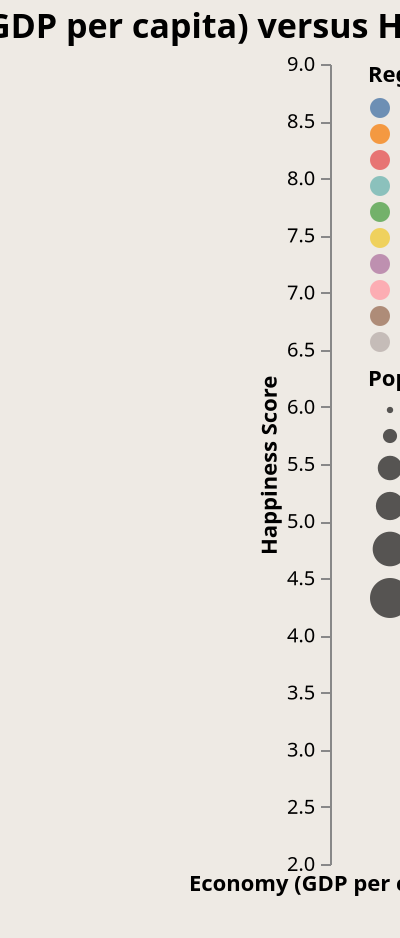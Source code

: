 {
  "$schema": "https://vega.github.io/schema/vega-lite/v4.json",
  "title": {"text": "Economy (GDP per capita) versus Happiness Score by Country", 
  "fontSize": 17, "fontWeight": 600},
  "description": "A scatterplot showing the correlation between Economy (GDP per capita) and Happiness Score of every country having a third dimension using region as different colours to represent each different regions.",
  "width": "container",
  "height": 400,
  "data": {
    "values":[
 {
   "Country": "Afghanistan",
   "Population": 38041754,
   "Region": "Southern Asia",
   "Happiness Score": 3.203,
   "Economy (GDP per capita)": 0.35,
   "Social support": 0.517,
   "Health (life expectancy)": 0.361,
   "Freedom to make life choices": 0,
   "Generosity": 0.158,
   "Perceptions of corruption": 0.025,
   "Life expectancy": 64.833,
   "Suicide rate (100,000)": 1747
 },
 {
   "Country": "Albania",
   "Population": 2854191,
   "Region": "Central and Eastern Europe",
   "Happiness Score": 4.719,
   "Economy (GDP per capita)": 0.947,
   "Social support": 0.848,
   "Health (life expectancy)": 0.874,
   "Freedom to make life choices": 0.383,
   "Generosity": 0.178,
   "Perceptions of corruption": 0.027,
   "Life expectancy": 78.573,
   "Suicide rate (100,000)": 182
 },
 {
   "Country": "Algeria",
   "Population": 43053054,
   "Region": "Middle East and Northern Africa",
   "Happiness Score": 5.211,
   "Economy (GDP per capita)": 1.002,
   "Social support": 1.16,
   "Health (life expectancy)": 0.785,
   "Freedom to make life choices": 0.086,
   "Generosity": 0.073,
   "Perceptions of corruption": 0.114,
   "Life expectancy": 76.88,
   "Suicide rate (100,000)": 1351
 },
 {
   "Country": "Angola",
   "Population": 31825295,
   "Region": "Sub-Saharan Africa",
   "Happiness Score": 3.795,
   "Economy (GDP per capita)": 0.73,
   "Social support": 1.125,
   "Health (life expectancy)": 0.269,
   "Freedom to make life choices": 0,
   "Generosity": 0.079,
   "Perceptions of corruption": 0.061,
   "Life expectancy": 61.147,
   "Suicide rate (100,000)": 1448
 },
 {
   "Country": "Argentina",
   "Population": 44938712,
   "Region": "Latin America and Caribbean",
   "Happiness Score": 6.086,
   "Economy (GDP per capita)": 1.092,
   "Social support": 1.432,
   "Health (life expectancy)": 0.881,
   "Freedom to make life choices": 0.471,
   "Generosity": 0.066,
   "Perceptions of corruption": 0.05,
   "Life expectancy": 76.667,
   "Suicide rate (100,000)": 4081
 },
 {
   "Country": "Armenia",
   "Population": 2957731,
   "Region": "Central and Eastern Europe",
   "Happiness Score": 4.559,
   "Economy (GDP per capita)": 0.85,
   "Social support": 1.055,
   "Health (life expectancy)": 0.815,
   "Freedom to make life choices": 0.283,
   "Generosity": 0.095,
   "Perceptions of corruption": 0.064,
   "Life expectancy": 75.087,
   "Suicide rate (100,000)": 195
 },
 {
   "Country": "Australia",
   "Population": 25364307,
   "Region": "Australia and New Zealand",
   "Happiness Score": 7.228,
   "Economy (GDP per capita)": 1.372,
   "Social support": 1.548,
   "Health (life expectancy)": 1.036,
   "Freedom to make life choices": 0.557,
   "Generosity": 0.332,
   "Perceptions of corruption": 0.29,
   "Life expectancy": 83.436,
   "Suicide rate (100,000)": 3287
 },
 {
   "Country": "Austria",
   "Population": 8877067,
   "Region": "Western Europe",
   "Happiness Score": 7.246,
   "Economy (GDP per capita)": 1.376,
   "Social support": 1.475,
   "Health (life expectancy)": 1.016,
   "Freedom to make life choices": 0.532,
   "Generosity": 0.244,
   "Perceptions of corruption": 0.226,
   "Life expectancy": 81.544,
   "Suicide rate (100,000)": 1387
 },
 {
   "Country": "Azerbaijan",
   "Population": 10023318,
   "Region": "Central and Eastern Europe",
   "Happiness Score": 5.208,
   "Economy (GDP per capita)": 1.043,
   "Social support": 1.147,
   "Health (life expectancy)": 0.769,
   "Freedom to make life choices": 0.351,
   "Generosity": 0.035,
   "Perceptions of corruption": 0.182,
   "Life expectancy": 73.005,
   "Suicide rate (100,000)": 259
 },
 {
   "Country": "Bahrain",
   "Population": 1641172,
   "Region": "Middle East and Northern Africa",
   "Happiness Score": 6.199,
   "Economy (GDP per capita)": 1.362,
   "Social support": 1.368,
   "Health (life expectancy)": 0.871,
   "Freedom to make life choices": 0.536,
   "Generosity": 0.255,
   "Perceptions of corruption": 0.11,
   "Life expectancy": 77.292,
   "Suicide rate (100,000)": 93
 },
 {
   "Country": "Bangladesh",
   "Population": 163046161,
   "Region": "Southern Asia",
   "Happiness Score": 4.456,
   "Economy (GDP per capita)": 0.562,
   "Social support": 0.928,
   "Health (life expectancy)": 0.723,
   "Freedom to make life choices": 0.527,
   "Generosity": 0.166,
   "Perceptions of corruption": 0.143,
   "Life expectancy": 72.591,
   "Suicide rate (100,000)": 9521
 },
 {
   "Country": "Belarus",
   "Population": 9466856,
   "Region": "Central and Eastern Europe",
   "Happiness Score": 5.323,
   "Economy (GDP per capita)": 1.067,
   "Social support": 1.465,
   "Health (life expectancy)": 0.789,
   "Freedom to make life choices": 0.235,
   "Generosity": 0.094,
   "Perceptions of corruption": 0.142,
   "Life expectancy": 74.791,
   "Suicide rate (100,000)": 2477
 },
 {
   "Country": "Belgium",
   "Population": 11484055,
   "Region": "Western Europe",
   "Happiness Score": 6.923,
   "Economy (GDP per capita)": 1.356,
   "Social support": 1.504,
   "Health (life expectancy)": 0.986,
   "Freedom to make life choices": 0.473,
   "Generosity": 0.16,
   "Perceptions of corruption": 0.21,
   "Life expectancy": 81.628,
   "Suicide rate (100,000)": 2377
 },
 {
   "Country": "Benin",
   "Population": 390353,
   "Region": "Latin America and Caribbean",
   "Happiness Score": 4.883,
   "Economy (GDP per capita)": 0.393,
   "Social support": 0.437,
   "Health (life expectancy)": 0.397,
   "Freedom to make life choices": 0.349,
   "Generosity": 0.175,
   "Perceptions of corruption": 0.082,
   "Life expectancy": 61.771,
   "Suicide rate (100,000)": 1137
 },
 {
   "Country": "Bhutan",
   "Population": 763092,
   "Region": "Sub-Saharan Africa",
   "Happiness Score": 5.082,
   "Economy (GDP per capita)": 0.813,
   "Social support": 1.321,
   "Health (life expectancy)": 0.604,
   "Freedom to make life choices": 0.457,
   "Generosity": 0.37,
   "Perceptions of corruption": 0.167,
   "Life expectancy": 71.777,
   "Suicide rate (100,000)": 86
 },
 {
   "Country": "Bolivia",
   "Population": 11513100,
   "Region": "Southern Asia",
   "Happiness Score": 5.779,
   "Economy (GDP per capita)": 0.776,
   "Social support": 1.209,
   "Health (life expectancy)": 0.706,
   "Freedom to make life choices": 0.511,
   "Generosity": 0.137,
   "Perceptions of corruption": 0.064,
   "Life expectancy": 71.513,
   "Suicide rate (100,000)": 0
 },
 {
   "Country": "Bosnia and Herzegovina",
   "Population": 3301000,
   "Region": "Latin America and Caribbean",
   "Happiness Score": 5.386,
   "Economy (GDP per capita)": 0.945,
   "Social support": 1.212,
   "Health (life expectancy)": 0.845,
   "Freedom to make life choices": 0.212,
   "Generosity": 0.263,
   "Perceptions of corruption": 0.006,
   "Life expectancy": 77.401,
   "Suicide rate (100,000)": 293
 },
 {
   "Country": "Botswana",
   "Population": 2303697,
   "Region": "Central and Eastern Europe",
   "Happiness Score": 3.488,
   "Economy (GDP per capita)": 1.041,
   "Social support": 1.145,
   "Health (life expectancy)": 0.538,
   "Freedom to make life choices": 0.455,
   "Generosity": 0.025,
   "Perceptions of corruption": 0.1,
   "Life expectancy": 69.592,
   "Suicide rate (100,000)": 210
 },
 {
   "Country": "Brazil",
   "Population": 211049527,
   "Region": "Sub-Saharan Africa",
   "Happiness Score": 6.3,
   "Economy (GDP per capita)": 1.004,
   "Social support": 1.439,
   "Health (life expectancy)": 0.802,
   "Freedom to make life choices": 0.39,
   "Generosity": 0.099,
   "Perceptions of corruption": 0.086,
   "Life expectancy": 75.881,
   "Suicide rate (100,000)": 13616
 },
 {
   "Country": "Bulgaria",
   "Population": 6975761,
   "Region": "Latin America and Caribbean",
   "Happiness Score": 5.011,
   "Economy (GDP per capita)": 1.092,
   "Social support": 1.513,
   "Health (life expectancy)": 0.815,
   "Freedom to make life choices": 0.311,
   "Generosity": 0.081,
   "Perceptions of corruption": 0.004,
   "Life expectancy": 75.046,
   "Suicide rate (100,000)": 811
 },
 {
   "Country": "Burkina Faso",
   "Population": 20321378,
   "Region": "Central and Eastern Europe",
   "Happiness Score": 4.587,
   "Economy (GDP per capita)": 0.331,
   "Social support": 1.056,
   "Health (life expectancy)": 0.38,
   "Freedom to make life choices": 0.255,
   "Generosity": 0.177,
   "Perceptions of corruption": 0.113,
   "Life expectancy": 61.577,
   "Suicide rate (100,000)": 1521
 },
 {
   "Country": "Burundi",
   "Population": 11530580,
   "Region": "Sub-Saharan Africa",
   "Happiness Score": 3.775,
   "Economy (GDP per capita)": 0.046,
   "Social support": 0.447,
   "Health (life expectancy)": 0.38,
   "Freedom to make life choices": 0.22,
   "Generosity": 0.176,
   "Perceptions of corruption": 0.18,
   "Life expectancy": 61.584,
   "Suicide rate (100,000)": 1017
 },
 {
   "Country": "Cambodia",
   "Population": 16486542,
   "Region": "Sub-Saharan Africa",
   "Happiness Score": 4.7,
   "Economy (GDP per capita)": 0.574,
   "Social support": 1.122,
   "Health (life expectancy)": 0.637,
   "Freedom to make life choices": 0.609,
   "Generosity": 0.232,
   "Perceptions of corruption": 0.062,
   "Life expectancy": 69.823,
   "Suicide rate (100,000)": 861
 },
 {
   "Country": "Cameroon",
   "Population": 25876380,
   "Region": "Southeastern Asia",
   "Happiness Score": 5.044,
   "Economy (GDP per capita)": 0.549,
   "Social support": 0.91,
   "Health (life expectancy)": 0.331,
   "Freedom to make life choices": 0.381,
   "Generosity": 0.187,
   "Perceptions of corruption": 0.037,
   "Life expectancy": 59.292,
   "Suicide rate (100,000)": 3076
 },
 {
   "Country": "Canada",
   "Population": 37589262,
   "Region": "Sub-Saharan Africa",
   "Happiness Score": 7.278,
   "Economy (GDP per capita)": 1.365,
   "Social support": 1.505,
   "Health (life expectancy)": 1.039,
   "Freedom to make life choices": 0.584,
   "Generosity": 0.285,
   "Perceptions of corruption": 0.308,
   "Life expectancy": 82.434,
   "Suicide rate (100,000)": 4634
 },
 {
   "Country": "Central African Republic",
   "Population": 86790567,
   "Region": "North America",
   "Happiness Score": 3.083,
   "Economy (GDP per capita)": 0.026,
   "Social support": 0,
   "Health (life expectancy)": 0.105,
   "Freedom to make life choices": 0.225,
   "Generosity": 0.235,
   "Perceptions of corruption": 0.035,
   "Life expectancy": 53.283,
   "Suicide rate (100,000)": 359
 },
 {
   "Country": "Chad",
   "Population": 15946876,
   "Region": "Sub-Saharan Africa",
   "Happiness Score": 4.35,
   "Economy (GDP per capita)": 0.35,
   "Social support": 0.766,
   "Health (life expectancy)": 0.192,
   "Freedom to make life choices": 0.174,
   "Generosity": 0.198,
   "Perceptions of corruption": 0.078,
   "Life expectancy": 54.239,
   "Suicide rate (100,000)": 1362
 },
 {
   "Country": "Chile",
   "Population": 18952038,
   "Region": "Latin America and Caribbean",
   "Happiness Score": 6.444,
   "Economy (GDP per capita)": 1.159,
   "Social support": 1.369,
   "Health (life expectancy)": 0.92,
   "Freedom to make life choices": 0.357,
   "Generosity": 0.187,
   "Perceptions of corruption": 0.056,
   "Life expectancy": 80.181,
   "Suicide rate (100,000)": 1985
 },
 {
   "Country": "China",
   "Population": 1397715000,
   "Region": "Eastern Asia",
   "Happiness Score": 5.191,
   "Economy (GDP per capita)": 1.029,
   "Social support": 1.125,
   "Health (life expectancy)": 0.893,
   "Freedom to make life choices": 0.521,
   "Generosity": 0.058,
   "Perceptions of corruption": 0.1,
   "Life expectancy": 76.912,
   "Suicide rate (100,000)": 138482
 },
 {
   "Country": "Colombia",
   "Population": 50339443,
   "Region": "Latin America and Caribbean",
   "Happiness Score": 6.125,
   "Economy (GDP per capita)": 0.985,
   "Social support": 1.41,
   "Health (life expectancy)": 0.841,
   "Freedom to make life choices": 0.47,
   "Generosity": 0.099,
   "Perceptions of corruption": 0.034,
   "Life expectancy": 77.287,
   "Suicide rate (100,000)": 3576
 },
 {
   "Country": "Comoros",
   "Population": 850886,
   "Region": "Sub-Saharan Africa",
   "Happiness Score": 3.973,
   "Economy (GDP per capita)": 0.274,
   "Social support": 0.757,
   "Health (life expectancy)": 0.505,
   "Freedom to make life choices": 0.142,
   "Generosity": 0.275,
   "Perceptions of corruption": 0.078,
   "Life expectancy": 64.321,
   "Suicide rate (100,000)": 57
 },
 {
   "Country": "Congo (Brazzaville)",
   "Population": 86790567,
   "Region": "Sub-Saharan Africa",
   "Happiness Score": 4.812,
   "Economy (GDP per capita)": 0.673,
   "Social support": 0.799,
   "Health (life expectancy)": 0.508,
   "Freedom to make life choices": 0.372,
   "Generosity": 0.105,
   "Perceptions of corruption": 0.093,
   "Life expectancy": 64.57,
   "Suicide rate (100,000)": 0
 },
 {
   "Country": "Congo (Kinshasa)",
   "Population": 5380508,
   "Region": "Sub-Saharan Africa",
   "Happiness Score": 4.418,
   "Economy (GDP per capita)": 0.094,
   "Social support": 1.125,
   "Health (life expectancy)": 0.357,
   "Freedom to make life choices": 0.269,
   "Generosity": 0.212,
   "Perceptions of corruption": 0.053,
   "Life expectancy": 64.57,
   "Suicide rate (100,000)": 0
 },
 {
   "Country": "Costa Rica",
   "Population": 25716544,
   "Region": "Latin America and Caribbean",
   "Happiness Score": 7.167,
   "Economy (GDP per capita)": 1.034,
   "Social support": 1.441,
   "Health (life expectancy)": 0.963,
   "Freedom to make life choices": 0.558,
   "Generosity": 0.144,
   "Perceptions of corruption": 0.093,
   "Life expectancy": 80.279,
   "Suicide rate (100,000)": 395
 },
 {
   "Country": "Croatia",
   "Population": 4067500,
   "Region": "Central and Eastern Europe",
   "Happiness Score": 5.432,
   "Economy (GDP per capita)": 1.155,
   "Social support": 1.266,
   "Health (life expectancy)": 0.914,
   "Freedom to make life choices": 0.296,
   "Generosity": 0.119,
   "Perceptions of corruption": 0.022,
   "Life expectancy": 78.488,
   "Suicide rate (100,000)": 686
 },
 {
   "Country": "Cyprus",
   "Population": 1198575,
   "Region": "Western Europe",
   "Happiness Score": 6.046,
   "Economy (GDP per capita)": 1.263,
   "Social support": 1.223,
   "Health (life expectancy)": 1.042,
   "Freedom to make life choices": 0.406,
   "Generosity": 0.19,
   "Perceptions of corruption": 0.041,
   "Life expectancy": 80.982,
   "Suicide rate (100,000)": 63
 },
 {
   "Country": "Czech Republic",
   "Population": 10669709,
   "Region": "Central and Eastern Europe",
   "Happiness Score": 6.852,
   "Economy (GDP per capita)": 1.269,
   "Social support": 1.487,
   "Health (life expectancy)": 0.92,
   "Freedom to make life choices": 0.457,
   "Generosity": 0.046,
   "Perceptions of corruption": 0.036,
   "Life expectancy": 79.376,
   "Suicide rate (100,000)": 0
 },
 {
   "Country": "Denmark",
   "Population": 5818553,
   "Region": "Western Europe",
   "Happiness Score": 7.6,
   "Economy (GDP per capita)": 1.383,
   "Social support": 1.573,
   "Health (life expectancy)": 0.996,
   "Freedom to make life choices": 0.592,
   "Generosity": 0.252,
   "Perceptions of corruption": 0.41,
   "Life expectancy": 80.898,
   "Suicide rate (100,000)": 736
 },
 {
   "Country": "Dominican Republic",
   "Population": 10738958,
   "Region": "Latin America and Caribbean",
   "Happiness Score": 5.425,
   "Economy (GDP per capita)": 1.015,
   "Social support": 1.401,
   "Health (life expectancy)": 0.779,
   "Freedom to make life choices": 0.497,
   "Generosity": 0.113,
   "Perceptions of corruption": 0.101,
   "Life expectancy": 74.081,
   "Suicide rate (100,000)": 1052
 },
 {
   "Country": "Ecuador",
   "Population": 17373662,
   "Region": "Latin America and Caribbean",
   "Happiness Score": 6.028,
   "Economy (GDP per capita)": 0.912,
   "Social support": 1.312,
   "Health (life expectancy)": 0.868,
   "Freedom to make life choices": 0.498,
   "Generosity": 0.126,
   "Perceptions of corruption": 0.087,
   "Life expectancy": 77.01,
   "Suicide rate (100,000)": 1213
 },
 {
   "Country": "Egypt",
   "Population": 100388073,
   "Region": "Middle East and Northern Africa",
   "Happiness Score": 4.166,
   "Economy (GDP per capita)": 0.913,
   "Social support": 1.039,
   "Health (life expectancy)": 0.644,
   "Freedom to make life choices": 0.241,
   "Generosity": 0.076,
   "Perceptions of corruption": 0.067,
   "Life expectancy": 71.99,
   "Suicide rate (100,000)": 3937
 },
 {
   "Country": "El Salvador",
   "Population": 6453553,
   "Region": "Latin America and Caribbean",
   "Happiness Score": 6.253,
   "Economy (GDP per capita)": 0.794,
   "Social support": 1.242,
   "Health (life expectancy)": 0.789,
   "Freedom to make life choices": 0.43,
   "Generosity": 0.093,
   "Perceptions of corruption": 0.074,
   "Life expectancy": 73.317,
   "Suicide rate (100,000)": 880
 },
 {
   "Country": "Estonia",
   "Population": 1326590,
   "Region": "Central and Eastern Europe",
   "Happiness Score": 5.893,
   "Economy (GDP per capita)": 1.237,
   "Social support": 1.528,
   "Health (life expectancy)": 0.874,
   "Freedom to make life choices": 0.495,
   "Generosity": 0.103,
   "Perceptions of corruption": 0.161,
   "Life expectancy": 78.745,
   "Suicide rate (100,000)": 235
 },
 {
   "Country": "Ethiopia",
   "Population": 112078730,
   "Region": "Sub-Saharan Africa",
   "Happiness Score": 4.286,
   "Economy (GDP per capita)": 0.336,
   "Social support": 1.033,
   "Health (life expectancy)": 0.532,
   "Freedom to make life choices": 0.344,
   "Generosity": 0.209,
   "Perceptions of corruption": 0.1,
   "Life expectancy": 66.597,
   "Suicide rate (100,000)": 7864
 },
 {
   "Country": "Finland",
   "Population": 5520314,
   "Region": "Western Europe",
   "Happiness Score": 7.769,
   "Economy (GDP per capita)": 1.34,
   "Social support": 1.587,
   "Health (life expectancy)": 0.986,
   "Freedom to make life choices": 0.596,
   "Generosity": 0.153,
   "Perceptions of corruption": 0.393,
   "Life expectancy": 81.908,
   "Suicide rate (100,000)": 878
 },
 {
   "Country": "France",
   "Population": 67059887,
   "Region": "Western Europe",
   "Happiness Score": 6.592,
   "Economy (GDP per capita)": 1.324,
   "Social support": 1.472,
   "Health (life expectancy)": 1.045,
   "Freedom to make life choices": 0.436,
   "Generosity": 0.111,
   "Perceptions of corruption": 0.183,
   "Life expectancy": 82.659,
   "Suicide rate (100,000)": 11503
 },
 {
   "Country": "Gabon",
   "Population": 2172579,
   "Region": "Sub-Saharan Africa",
   "Happiness Score": 4.799,
   "Economy (GDP per capita)": 1.057,
   "Social support": 1.183,
   "Health (life expectancy)": 0.571,
   "Freedom to make life choices": 0.295,
   "Generosity": 0.043,
   "Perceptions of corruption": 0.055,
   "Life expectancy": 66.467,
   "Suicide rate (100,000)": 150
 },
 {
   "Country": "Gambia",
   "Population": 2347706,
   "Region": "Western Europe",
   "Happiness Score": 4.516,
   "Economy (GDP per capita)": 0.308,
   "Social support": 0.939,
   "Health (life expectancy)": 0.428,
   "Freedom to make life choices": 0.382,
   "Generosity": 0.269,
   "Perceptions of corruption": 0.167,
   "Life expectancy": 62.05,
   "Suicide rate (100,000)": 116
 },
 {
   "Country": "Georgia",
   "Population": 3720382,
   "Region": "Central and Eastern Europe",
   "Happiness Score": 4.519,
   "Economy (GDP per capita)": 0.886,
   "Social support": 0.666,
   "Health (life expectancy)": 0.752,
   "Freedom to make life choices": 0.346,
   "Generosity": 0.043,
   "Perceptions of corruption": 0.164,
   "Life expectancy": 73.767,
   "Suicide rate (100,000)": 328
 },
 {
   "Country": "Germany",
   "Population": 83132799,
   "Region": "Western Europe",
   "Happiness Score": 6.985,
   "Economy (GDP per capita)": 1.373,
   "Social support": 1.454,
   "Health (life expectancy)": 0.987,
   "Freedom to make life choices": 0.495,
   "Generosity": 0.261,
   "Perceptions of corruption": 0.265,
   "Life expectancy": 81.326,
   "Suicide rate (100,000)": 11305
 },
 {
   "Country": "Ghana",
   "Population": 30417856,
   "Region": "Sub-Saharan Africa",
   "Happiness Score": 4.996,
   "Economy (GDP per capita)": 0.611,
   "Social support": 0.868,
   "Health (life expectancy)": 0.486,
   "Freedom to make life choices": 0.381,
   "Generosity": 0.245,
   "Perceptions of corruption": 0.04,
   "Life expectancy": 64.074,
   "Suicide rate (100,000)": 1607
 },
 {
   "Country": "Greece",
   "Population": 10716322,
   "Region": "Western Europe",
   "Happiness Score": 5.287,
   "Economy (GDP per capita)": 1.181,
   "Social support": 1.156,
   "Health (life expectancy)": 0.999,
   "Freedom to make life choices": 0.067,
   "Generosity": 0,
   "Perceptions of corruption": 0.034,
   "Life expectancy": 82.239,
   "Suicide rate (100,000)": 526
 },
 {
   "Country": "Guatemala",
   "Population": 16604026,
   "Region": "Latin America and Caribbean",
   "Happiness Score": 6.436,
   "Economy (GDP per capita)": 0.8,
   "Social support": 1.269,
   "Health (life expectancy)": 0.746,
   "Freedom to make life choices": 0.535,
   "Generosity": 0.175,
   "Perceptions of corruption": 0.078,
   "Life expectancy": 74.302,
   "Suicide rate (100,000)": 466
 },
 {
   "Country": "Guinea",
   "Population": 12771246,
   "Region": "Sub-Saharan Africa",
   "Happiness Score": 4.534,
   "Economy (GDP per capita)": 0.38,
   "Social support": 0.829,
   "Health (life expectancy)": 0.375,
   "Freedom to make life choices": 0.332,
   "Generosity": 0.207,
   "Perceptions of corruption": 0.086,
   "Life expectancy": 61.602,
   "Suicide rate (100,000)": 782
 },
 {
   "Country": "Haiti",
   "Population": 11263077,
   "Region": "Latin America and Caribbean",
   "Happiness Score": 3.597,
   "Economy (GDP per capita)": 0.323,
   "Social support": 0.688,
   "Health (life expectancy)": 0.449,
   "Freedom to make life choices": 0.026,
   "Generosity": 0.419,
   "Perceptions of corruption": 0.11,
   "Life expectancy": 64.001,
   "Suicide rate (100,000)": 1301
 },
 {
   "Country": "Honduras",
   "Population": 9746117,
   "Region": "Latin America and Caribbean",
   "Happiness Score": 5.86,
   "Economy (GDP per capita)": 0.642,
   "Social support": 1.236,
   "Health (life expectancy)": 0.828,
   "Freedom to make life choices": 0.507,
   "Generosity": 0.246,
   "Perceptions of corruption": 0.078,
   "Life expectancy": 75.27,
   "Suicide rate (100,000)": 278
 },
 {
   "Country": "Hong Kong",
   "Population": 7507400,
   "Region": "Eastern Asia",
   "Happiness Score": 5.43,
   "Economy (GDP per capita)": 1.438,
   "Social support": 1.277,
   "Health (life expectancy)": 1.122,
   "Freedom to make life choices": 0.44,
   "Generosity": 0.258,
   "Perceptions of corruption": 0.287,
   "Life expectancy": 84.857,
   "Suicide rate (100,000)": 0
 },
 {
   "Country": "Hungary",
   "Population": 9769949,
   "Region": "Central and Eastern Europe",
   "Happiness Score": 5.758,
   "Economy (GDP per capita)": 1.201,
   "Social support": 1.41,
   "Health (life expectancy)": 0.828,
   "Freedom to make life choices": 0.199,
   "Generosity": 0.081,
   "Perceptions of corruption": 0.02,
   "Life expectancy": 76.875,
   "Suicide rate (100,000)": 1854
 },
 {
   "Country": "Iceland",
   "Population": 361313,
   "Region": "Western Europe",
   "Happiness Score": 7.494,
   "Economy (GDP per capita)": 1.38,
   "Social support": 1.624,
   "Health (life expectancy)": 1.026,
   "Freedom to make life choices": 0.591,
   "Generosity": 0.354,
   "Perceptions of corruption": 0.118,
   "Life expectancy": 82.993,
   "Suicide rate (100,000)": 47
 },
 {
   "Country": "India",
   "Population": 1366417754,
   "Region": "Southern Asia",
   "Happiness Score": 4.015,
   "Economy (GDP per capita)": 0.755,
   "Social support": 0.765,
   "Health (life expectancy)": 0.588,
   "Freedom to make life choices": 0.498,
   "Generosity": 0.2,
   "Perceptions of corruption": 0.085,
   "Life expectancy": 69.656,
   "Suicide rate (100,000)": 220481
 },
 {
   "Country": "Indonesia",
   "Population": 270625568,
   "Region": "Southeastern Asia",
   "Happiness Score": 5.192,
   "Economy (GDP per capita)": 0.931,
   "Social support": 1.203,
   "Health (life expectancy)": 0.66,
   "Freedom to make life choices": 0.491,
   "Generosity": 0.498,
   "Perceptions of corruption": 0.028,
   "Life expectancy": 71.716,
   "Suicide rate (100,000)": 9101
 },
 {
   "Country": "Iran",
   "Population": 82913906,
   "Region": "Middle East and Northern Africa",
   "Happiness Score": 4.548,
   "Economy (GDP per capita)": 1.1,
   "Social support": 0.842,
   "Health (life expectancy)": 0.785,
   "Freedom to make life choices": 0.305,
   "Generosity": 0.27,
   "Perceptions of corruption": 0.125,
   "Life expectancy": 76.677,
   "Suicide rate (100,000)": 0
 },
 {
   "Country": "Iraq",
   "Population": 39309783,
   "Region": "Middle East and Northern Africa",
   "Happiness Score": 4.437,
   "Economy (GDP per capita)": 1.043,
   "Social support": 0.98,
   "Health (life expectancy)": 0.574,
   "Freedom to make life choices": 0.241,
   "Generosity": 0.148,
   "Perceptions of corruption": 0.089,
   "Life expectancy": 70.604,
   "Suicide rate (100,000)": 1153
 },
 {
   "Country": "Ireland",
   "Population": 4941444,
   "Region": "Western Europe",
   "Happiness Score": 7.021,
   "Economy (GDP per capita)": 1.499,
   "Social support": 1.553,
   "Health (life expectancy)": 0.999,
   "Freedom to make life choices": 0.516,
   "Generosity": 0.298,
   "Perceptions of corruption": 0.31,
   "Life expectancy": 82.305,
   "Suicide rate (100,000)": 554
 },
 {
   "Country": "Israel",
   "Population": 9053300,
   "Region": "Middle East and Northern Africa",
   "Happiness Score": 7.139,
   "Economy (GDP per capita)": 1.276,
   "Social support": 1.455,
   "Health (life expectancy)": 1.029,
   "Freedom to make life choices": 0.371,
   "Generosity": 0.261,
   "Perceptions of corruption": 0.082,
   "Life expectancy": 82.972,
   "Suicide rate (100,000)": 453
 },
 {
   "Country": "Italy",
   "Population": 60297396,
   "Region": "Western Europe",
   "Happiness Score": 6.223,
   "Economy (GDP per capita)": 1.294,
   "Social support": 1.488,
   "Health (life expectancy)": 1.039,
   "Freedom to make life choices": 0.231,
   "Generosity": 0.158,
   "Perceptions of corruption": 0.03,
   "Life expectancy": 83.512,
   "Suicide rate (100,000)": 4971
 },
 {
   "Country": "Ivory Coast",
   "Population": 4941444,
   "Region": "Sub-Saharan Africa",
   "Happiness Score": 4.944,
   "Economy (GDP per capita)": 0.569,
   "Social support": 0.808,
   "Health (life expectancy)": 0.232,
   "Freedom to make life choices": 0.352,
   "Generosity": 0.154,
   "Perceptions of corruption": 0.09,
   "Life expectancy": 83.512,
   "Suicide rate (100,000)": 0
 },
 {
   "Country": "Jamaica",
   "Population": 2948279,
   "Region": "Latin America and Caribbean",
   "Happiness Score": 5.89,
   "Economy (GDP per capita)": 0.831,
   "Social support": 1.478,
   "Health (life expectancy)": 0.831,
   "Freedom to make life choices": 0.49,
   "Generosity": 0.107,
   "Perceptions of corruption": 0.028,
   "Life expectancy": 74.475,
   "Suicide rate (100,000)": 65
 },
 {
   "Country": "Japan",
   "Population": 126264931,
   "Region": "Eastern Asia",
   "Happiness Score": 5.886,
   "Economy (GDP per capita)": 1.327,
   "Social support": 1.419,
   "Health (life expectancy)": 1.088,
   "Freedom to make life choices": 0.445,
   "Generosity": 0.069,
   "Perceptions of corruption": 0.14,
   "Life expectancy": 84.629,
   "Suicide rate (100,000)": 23532
 },
 {
   "Country": "Jordan",
   "Population": 10101694,
   "Region": "Middle East and Northern Africa",
   "Happiness Score": 4.906,
   "Economy (GDP per capita)": 0.837,
   "Social support": 1.225,
   "Health (life expectancy)": 0.815,
   "Freedom to make life choices": 0.383,
   "Generosity": 0.11,
   "Perceptions of corruption": 0.13,
   "Life expectancy": 74.526,
   "Suicide rate (100,000)": 289
 },
 {
   "Country": "Kazakhstan",
   "Population": 18513930,
   "Region": "Central and Eastern Europe",
   "Happiness Score": 5.809,
   "Economy (GDP per capita)": 1.173,
   "Social support": 1.508,
   "Health (life expectancy)": 0.729,
   "Freedom to make life choices": 0.41,
   "Generosity": 0.146,
   "Perceptions of corruption": 0.096,
   "Life expectancy": 73.597,
   "Suicide rate (100,000)": 4122
 },
 {
   "Country": "Kenya",
   "Population": 52573973,
   "Region": "Sub-Saharan Africa",
   "Happiness Score": 4.509,
   "Economy (GDP per capita)": 0.512,
   "Social support": 0.983,
   "Health (life expectancy)": 0.581,
   "Freedom to make life choices": 0.431,
   "Generosity": 0.372,
   "Perceptions of corruption": 0.053,
   "Life expectancy": 66.699,
   "Suicide rate (100,000)": 1645
 },
 {
   "Country": "Kosovo",
   "Population": 1794248,
   "Region": "Central and Eastern Europe",
   "Happiness Score": 6.1,
   "Economy (GDP per capita)": 0.882,
   "Social support": 1.232,
   "Health (life expectancy)": 0.758,
   "Freedom to make life choices": 0.489,
   "Generosity": 0.262,
   "Perceptions of corruption": 0.006,
   "Life expectancy": 68.369,
   "Suicide rate (100,000)": 0
 },
 {
   "Country": "Kuwait",
   "Population": 4207083,
   "Region": "Middle East and Northern Africa",
   "Happiness Score": 6.021,
   "Economy (GDP per capita)": 1.5,
   "Social support": 1.319,
   "Health (life expectancy)": 0.808,
   "Freedom to make life choices": 0.493,
   "Generosity": 0.142,
   "Perceptions of corruption": 0.097,
   "Life expectancy": 75.489,
   "Suicide rate (100,000)": 95
 },
 {
   "Country": "Kyrgyzstan",
   "Population": 6456900,
   "Region": "Central and Eastern Europe",
   "Happiness Score": 5.261,
   "Economy (GDP per capita)": 0.551,
   "Social support": 1.438,
   "Health (life expectancy)": 0.723,
   "Freedom to make life choices": 0.508,
   "Generosity": 0.3,
   "Perceptions of corruption": 0.023,
   "Life expectancy": 71.45,
   "Suicide rate (100,000)": 523
 },
 {
   "Country": "Laos",
   "Population": 7169455,
   "Region": "Southeastern Asia",
   "Happiness Score": 4.796,
   "Economy (GDP per capita)": 0.764,
   "Social support": 1.03,
   "Health (life expectancy)": 0.551,
   "Freedom to make life choices": 0.547,
   "Generosity": 0.266,
   "Perceptions of corruption": 0.164,
   "Life expectancy": 67.923,
   "Suicide rate (100,000)": 0
 },
 {
   "Country": "Latvia",
   "Population": 1912789,
   "Region": "Central and Eastern Europe",
   "Happiness Score": 5.94,
   "Economy (GDP per capita)": 1.187,
   "Social support": 1.465,
   "Health (life expectancy)": 0.812,
   "Freedom to make life choices": 0.264,
   "Generosity": 0.075,
   "Perceptions of corruption": 0.064,
   "Life expectancy": 75.292,
   "Suicide rate (100,000)": 409
 },
 {
   "Country": "Lebanon",
   "Population": 6855713,
   "Region": "Middle East and Northern Africa",
   "Happiness Score": 5.197,
   "Economy (GDP per capita)": 0.987,
   "Social support": 1.224,
   "Health (life expectancy)": 0.815,
   "Freedom to make life choices": 0.216,
   "Generosity": 0.166,
   "Perceptions of corruption": 0.027,
   "Life expectancy": 78.93,
   "Suicide rate (100,000)": 226
 },
 {
   "Country": "Lesotho",
   "Population": 2125268,
   "Region": "Sub-Saharan Africa",
   "Happiness Score": 3.802,
   "Economy (GDP per capita)": 0.489,
   "Social support": 1.169,
   "Health (life expectancy)": 0.168,
   "Freedom to make life choices": 0.359,
   "Generosity": 0.107,
   "Perceptions of corruption": 0.093,
   "Life expectancy": 54.331,
   "Suicide rate (100,000)": 447
 },
 {
   "Country": "Liberia",
   "Population": 4937374,
   "Region": "Middle East and Northern Africa",
   "Happiness Score": 3.975,
   "Economy (GDP per capita)": 0.073,
   "Social support": 0.922,
   "Health (life expectancy)": 0.443,
   "Freedom to make life choices": 0.37,
   "Generosity": 0.233,
   "Perceptions of corruption": 0.033,
   "Life expectancy": 64.104,
   "Suicide rate (100,000)": 328
 },
 {
   "Country": "Libya",
   "Population": 6777452,
   "Region": "Central and Eastern Europe",
   "Happiness Score": 5.525,
   "Economy (GDP per capita)": 1.044,
   "Social support": 1.303,
   "Health (life expectancy)": 0.673,
   "Freedom to make life choices": 0.416,
   "Generosity": 0.133,
   "Perceptions of corruption": 0.152,
   "Life expectancy": 72.913,
   "Suicide rate (100,000)": 347
 },
 {
   "Country": "Lithuania",
   "Population": 2786844,
   "Region": "Western Europe",
   "Happiness Score": 6.149,
   "Economy (GDP per capita)": 1.238,
   "Social support": 1.515,
   "Health (life expectancy)": 0.818,
   "Freedom to make life choices": 0.291,
   "Generosity": 0.043,
   "Perceptions of corruption": 0.042,
   "Life expectancy": 75.933,
   "Suicide rate (100,000)": 894
 },
 {
   "Country": "Luxembourg",
   "Population": 619896,
   "Region": "Central and Eastern Europe",
   "Happiness Score": 7.09,
   "Economy (GDP per capita)": 1.609,
   "Social support": 1.479,
   "Health (life expectancy)": 1.012,
   "Freedom to make life choices": 0.526,
   "Generosity": 0.194,
   "Perceptions of corruption": 0.316,
   "Life expectancy": 82.25,
   "Suicide rate (100,000)": 82
 },
 {
   "Country": "Madagascar",
   "Population": 26969307,
   "Region": "Sub-Saharan Africa",
   "Happiness Score": 3.933,
   "Economy (GDP per capita)": 0.274,
   "Social support": 0.916,
   "Health (life expectancy)": 0.555,
   "Freedom to make life choices": 0.148,
   "Generosity": 0.169,
   "Perceptions of corruption": 0.041,
   "Life expectancy": 67.041,
   "Suicide rate (100,000)": 1024
 },
 {
   "Country": "Malawi",
   "Population": 18628747,
   "Region": "Sub-Saharan Africa",
   "Happiness Score": 3.41,
   "Economy (GDP per capita)": 0.191,
   "Social support": 0.56,
   "Health (life expectancy)": 0.495,
   "Freedom to make life choices": 0.443,
   "Generosity": 0.218,
   "Perceptions of corruption": 0.089,
   "Life expectancy": 64.263,
   "Suicide rate (100,000)": 671
 },
 {
   "Country": "Malaysia",
   "Population": 31949777,
   "Region": "Southeastern Asia",
   "Happiness Score": 5.339,
   "Economy (GDP per capita)": 1.221,
   "Social support": 1.171,
   "Health (life expectancy)": 0.828,
   "Freedom to make life choices": 0.508,
   "Generosity": 0.26,
   "Perceptions of corruption": 0.024,
   "Life expectancy": 76.156,
   "Suicide rate (100,000)": 1734
 },
 {
   "Country": "Mali",
   "Population": 19658031,
   "Region": "Sub-Saharan Africa",
   "Happiness Score": 4.39,
   "Economy (GDP per capita)": 0.385,
   "Social support": 1.105,
   "Health (life expectancy)": 0.308,
   "Freedom to make life choices": 0.327,
   "Generosity": 0.153,
   "Perceptions of corruption": 0.052,
   "Life expectancy": 59.306,
   "Suicide rate (100,000)": 916
 },
 {
   "Country": "Malta",
   "Population": 502653,
   "Region": "Western Europe",
   "Happiness Score": 6.726,
   "Economy (GDP per capita)": 1.3,
   "Social support": 1.52,
   "Health (life expectancy)": 0.999,
   "Freedom to make life choices": 0.564,
   "Generosity": 0.375,
   "Perceptions of corruption": 0.151,
   "Life expectancy": 82.53,
   "Suicide rate (100,000)": 33
 },
 {
   "Country": "Mauritania",
   "Population": 4525696,
   "Region": "Sub-Saharan Africa",
   "Happiness Score": 4.49,
   "Economy (GDP per capita)": 0.57,
   "Social support": 1.167,
   "Health (life expectancy)": 0.489,
   "Freedom to make life choices": 0.066,
   "Generosity": 0.106,
   "Perceptions of corruption": 0.088,
   "Life expectancy": 64.925,
   "Suicide rate (100,000)": 194
 },
 {
   "Country": "Mauritius",
   "Population": 1265711,
   "Region": "Sub-Saharan Africa",
   "Happiness Score": 5.888,
   "Economy (GDP per capita)": 1.12,
   "Social support": 1.402,
   "Health (life expectancy)": 0.798,
   "Freedom to make life choices": 0.498,
   "Generosity": 0.215,
   "Perceptions of corruption": 0.06,
   "Life expectancy": 74.991,
   "Suicide rate (100,000)": 99
 },
 {
   "Country": "Mexico",
   "Population": 127575529,
   "Region": "Latin America and Caribbean",
   "Happiness Score": 6.595,
   "Economy (GDP per capita)": 1.07,
   "Social support": 1.323,
   "Health (life expectancy)": 0.861,
   "Freedom to make life choices": 0.433,
   "Generosity": 0.074,
   "Perceptions of corruption": 0.073,
   "Life expectancy": 75.054,
   "Suicide rate (100,000)": 6436
 },
 {
   "Country": "Moldova",
   "Population": 2657637,
   "Region": "Central and Eastern Europe",
   "Happiness Score": 5.529,
   "Economy (GDP per capita)": 0.685,
   "Social support": 1.328,
   "Health (life expectancy)": 0.739,
   "Freedom to make life choices": 0.245,
   "Generosity": 0.181,
   "Perceptions of corruption": 0,
   "Life expectancy": 71.901,
   "Suicide rate (100,000)": 0
 },
 {
   "Country": "Mongolia",
   "Population": 3225167,
   "Region": "Eastern Asia",
   "Happiness Score": 5.285,
   "Economy (GDP per capita)": 0.948,
   "Social support": 1.531,
   "Health (life expectancy)": 0.667,
   "Freedom to make life choices": 0.317,
   "Generosity": 0.235,
   "Perceptions of corruption": 0.038,
   "Life expectancy": 86.751,
   "Suicide rate (100,000)": 412
 },
 {
   "Country": "Montenegro",
   "Population": 622137,
   "Region": "Central and Eastern Europe",
   "Happiness Score": 5.523,
   "Economy (GDP per capita)": 1.051,
   "Social support": 1.361,
   "Health (life expectancy)": 0.871,
   "Freedom to make life choices": 0.197,
   "Generosity": 0.142,
   "Perceptions of corruption": 0.08,
   "Life expectancy": 76.884,
   "Suicide rate (100,000)": 65
 },
 {
   "Country": "Morocco",
   "Population": 36471769,
   "Region": "Middle East and Northern Africa",
   "Happiness Score": 5.208,
   "Economy (GDP per capita)": 0.801,
   "Social support": 0.782,
   "Health (life expectancy)": 0.782,
   "Freedom to make life choices": 0.418,
   "Generosity": 0.036,
   "Perceptions of corruption": 0.076,
   "Life expectancy": 76.68,
   "Suicide rate (100,000)": 1045
 },
 {
   "Country": "Mozambique",
   "Population": 30366036,
   "Region": "Sub-Saharan Africa",
   "Happiness Score": 4.417,
   "Economy (GDP per capita)": 0.198,
   "Social support": 0.902,
   "Health (life expectancy)": 0.173,
   "Freedom to make life choices": 0.531,
   "Generosity": 0.206,
   "Perceptions of corruption": 0.158,
   "Life expectancy": 60.854,
   "Suicide rate (100,000)": 1445
 },
 {
   "Country": "Myanmar",
   "Population": 17332850,
   "Region": "Southeastern Asia",
   "Happiness Score": 4.36,
   "Economy (GDP per capita)": 0.71,
   "Social support": 1.181,
   "Health (life expectancy)": 0.555,
   "Freedom to make life choices": 0.525,
   "Generosity": 0.566,
   "Perceptions of corruption": 0.172,
   "Life expectancy": 67.134,
   "Suicide rate (100,000)": 4189
 },
 {
   "Country": "Namibia",
   "Population": 2494530,
   "Region": "Sub-Saharan Africa",
   "Happiness Score": 4.639,
   "Economy (GDP per capita)": 0.879,
   "Social support": 1.313,
   "Health (life expectancy)": 0.477,
   "Freedom to make life choices": 0.401,
   "Generosity": 0.07,
   "Perceptions of corruption": 0.056,
   "Life expectancy": 63.708,
   "Suicide rate (100,000)": 213
 },
 {
   "Country": "Nepal",
   "Population": 12581,
   "Region": "Southern Asia",
   "Happiness Score": 4.913,
   "Economy (GDP per capita)": 0.446,
   "Social support": 1.226,
   "Health (life expectancy)": 0.677,
   "Freedom to make life choices": 0.439,
   "Generosity": 0.285,
   "Perceptions of corruption": 0.089,
   "Life expectancy": 70.778,
   "Suicide rate (100,000)": 2472
 },
 {
   "Country": "Netherlands",
   "Population": 17332850,
   "Region": "Western Europe",
   "Happiness Score": 7.488,
   "Economy (GDP per capita)": 1.396,
   "Social support": 1.522,
   "Health (life expectancy)": 0.999,
   "Freedom to make life choices": 0.557,
   "Generosity": 0.322,
   "Perceptions of corruption": 0.298,
   "Life expectancy": 82.283,
   "Suicide rate (100,000)": 2150
 },
 {
   "Country": "New Zealand",
   "Population": 4917000,
   "Region": "Australia and New Zealand",
   "Happiness Score": 7.307,
   "Economy (GDP per capita)": 1.303,
   "Social support": 1.557,
   "Health (life expectancy)": 1.026,
   "Freedom to make life choices": 0.585,
   "Generosity": 0.33,
   "Perceptions of corruption": 0.38,
   "Life expectancy": 82.288,
   "Suicide rate (100,000)": 574
 },
 {
   "Country": "Nicaragua",
   "Population": 6545502,
   "Region": "Latin America and Caribbean",
   "Happiness Score": 6.105,
   "Economy (GDP per capita)": 0.694,
   "Social support": 1.325,
   "Health (life expectancy)": 0.835,
   "Freedom to make life choices": 0.435,
   "Generosity": 0.2,
   "Perceptions of corruption": 0.127,
   "Life expectancy": 74.485,
   "Suicide rate (100,000)": 789
 },
 {
   "Country": "Niger",
   "Population": 23310715,
   "Region": "Sub-Saharan Africa",
   "Happiness Score": 4.628,
   "Economy (GDP per capita)": 0.138,
   "Social support": 0.774,
   "Health (life expectancy)": 0.366,
   "Freedom to make life choices": 0.318,
   "Generosity": 0.188,
   "Perceptions of corruption": 0.102,
   "Life expectancy": 62.42,
   "Suicide rate (100,000)": 1032
 },
 {
   "Country": "Nigeria",
   "Population": 200963599,
   "Region": "Sub-Saharan Africa",
   "Happiness Score": 5.265,
   "Economy (GDP per capita)": 0.696,
   "Social support": 1.111,
   "Health (life expectancy)": 0.245,
   "Freedom to make life choices": 0.426,
   "Generosity": 0.215,
   "Perceptions of corruption": 0.041,
   "Life expectancy": 54.687,
   "Suicide rate (100,000)": 18608
 },
 {
   "Country": "North Macedonia",
   "Population": 2083459,
   "Region": "Western Europe",
   "Happiness Score": 5.274,
   "Economy (GDP per capita)": 0.983,
   "Social support": 1.294,
   "Health (life expectancy)": 0.838,
   "Freedom to make life choices": 0.345,
   "Generosity": 0.185,
   "Perceptions of corruption": 0.034,
   "Life expectancy": 76.735,
   "Suicide rate (100,000)": 0
 },
 {
   "Country": "Northern Cyprus",
   "Population": 57216,
   "Region": "Western Europe",
   "Happiness Score": 5.718,
   "Economy (GDP per capita)": 1.263,
   "Social support": 1.252,
   "Health (life expectancy)": 1.042,
   "Freedom to make life choices": 0.417,
   "Generosity": 0.191,
   "Perceptions of corruption": 0.162,
   "Life expectancy": 79.221,
   "Suicide rate (100,000)": 0
 },
 {
   "Country": "Norway",
   "Population": 5347896,
   "Region": "Southern Asia",
   "Happiness Score": 7.554,
   "Economy (GDP per capita)": 1.488,
   "Social support": 1.582,
   "Health (life expectancy)": 1.028,
   "Freedom to make life choices": 0.603,
   "Generosity": 0.271,
   "Perceptions of corruption": 0.341,
   "Life expectancy": 82.404,
   "Suicide rate (100,000)": 651
 },
 {
   "Country": "Pakistan",
   "Population": 216565318,
   "Region": "Middle East and Northern Africa",
   "Happiness Score": 5.653,
   "Economy (GDP per capita)": 0.677,
   "Social support": 0.886,
   "Health (life expectancy)": 0.535,
   "Freedom to make life choices": 0.313,
   "Generosity": 0.22,
   "Perceptions of corruption": 0.098,
   "Life expectancy": 67.273,
   "Suicide rate (100,000)": 6155
 },
 {
   "Country": "Palestinian Territories",
   "Population": 18008,
   "Region": "Latin America and Caribbean",
   "Happiness Score": 4.696,
   "Economy (GDP per capita)": 0.657,
   "Social support": 1.247,
   "Health (life expectancy)": 0.672,
   "Freedom to make life choices": 0.225,
   "Generosity": 0.103,
   "Perceptions of corruption": 0.066,
   "Life expectancy": 74.053,
   "Suicide rate (100,000)": 180
 },
 {
   "Country": "Panama",
   "Population": 4246439,
   "Region": "Latin America and Caribbean",
   "Happiness Score": 6.321,
   "Economy (GDP per capita)": 1.149,
   "Social support": 1.442,
   "Health (life expectancy)": 0.91,
   "Freedom to make life choices": 0.516,
   "Generosity": 0.109,
   "Perceptions of corruption": 0.054,
   "Life expectancy": 78.506,
   "Suicide rate (100,000)": 516
 },
 {
   "Country": "Paraguay",
   "Population": 7044636,
   "Region": "Latin America and Caribbean",
   "Happiness Score": 5.743,
   "Economy (GDP per capita)": 0.855,
   "Social support": 1.475,
   "Health (life expectancy)": 0.777,
   "Freedom to make life choices": 0.514,
   "Generosity": 0.184,
   "Perceptions of corruption": 0.08,
   "Life expectancy": 74.254,
   "Suicide rate (100,000)": 661
 },
 {
   "Country": "Peru",
   "Population": 32510453,
   "Region": "Southeastern Asia",
   "Happiness Score": 5.697,
   "Economy (GDP per capita)": 0.96,
   "Social support": 1.274,
   "Health (life expectancy)": 0.854,
   "Freedom to make life choices": 0.455,
   "Generosity": 0.083,
   "Perceptions of corruption": 0.027,
   "Life expectancy": 76.736,
   "Suicide rate (100,000)": 1567
 },
 {
   "Country": "Philippines",
   "Population": 108116615,
   "Region": "Central and Eastern Europe",
   "Happiness Score": 5.631,
   "Economy (GDP per capita)": 0.807,
   "Social support": 1.293,
   "Health (life expectancy)": 0.657,
   "Freedom to make life choices": 0.558,
   "Generosity": 0.117,
   "Perceptions of corruption": 0.107,
   "Life expectancy": 71.231,
   "Suicide rate (100,000)": 3413
 },
 {
   "Country": "Poland",
   "Population": 37970874,
   "Region": "Western Europe",
   "Happiness Score": 6.182,
   "Economy (GDP per capita)": 1.206,
   "Social support": 1.438,
   "Health (life expectancy)": 0.884,
   "Freedom to make life choices": 0.483,
   "Generosity": 0.117,
   "Perceptions of corruption": 0.05,
   "Life expectancy": 78.73,
   "Suicide rate (100,000)": 6143
 },
 {
   "Country": "Portugal",
   "Population": 10269417,
   "Region": "Latin America and Caribbean",
   "Happiness Score": 5.693,
   "Economy (GDP per capita)": 1.221,
   "Social support": 1.431,
   "Health (life expectancy)": 0.999,
   "Freedom to make life choices": 0.508,
   "Generosity": 0.047,
   "Perceptions of corruption": 0.025,
   "Life expectancy": 82.049,
   "Suicide rate (100,000)": 1436
 },
 {
   "Country": "Qatar",
   "Population": 1112914457,
   "Region": "Middle East and Northern Africa",
   "Happiness Score": 6.374,
   "Economy (GDP per capita)": 1.684,
   "Social support": 1.313,
   "Health (life expectancy)": 0.871,
   "Freedom to make life choices": 0.555,
   "Generosity": 0.22,
   "Perceptions of corruption": 0.167,
   "Life expectancy": 80.227,
   "Suicide rate (100,000)": 184
 },
 {
   "Country": "Romania",
   "Population": 2832067,
   "Region": "Central and Eastern Europe",
   "Happiness Score": 6.07,
   "Economy (GDP per capita)": 1.162,
   "Social support": 1.232,
   "Health (life expectancy)": 0.825,
   "Freedom to make life choices": 0.462,
   "Generosity": 0.083,
   "Perceptions of corruption": 0.005,
   "Life expectancy": 76.054,
   "Suicide rate (100,000)": 2029
 },
 {
   "Country": "Russia",
   "Population": 19356544,
   "Region": "Central and Eastern Europe",
   "Happiness Score": 5.648,
   "Economy (GDP per capita)": 1.183,
   "Social support": 1.452,
   "Health (life expectancy)": 0.726,
   "Freedom to make life choices": 0.334,
   "Generosity": 0.082,
   "Perceptions of corruption": 0.031,
   "Life expectancy": 72.584,
   "Suicide rate (100,000)": 45178
 },
 {
   "Country": "Rwanda",
   "Population": 144373535,
   "Region": "Sub-Saharan Africa",
   "Happiness Score": 3.334,
   "Economy (GDP per capita)": 0.359,
   "Social support": 0.711,
   "Health (life expectancy)": 0.614,
   "Freedom to make life choices": 0.555,
   "Generosity": 0.217,
   "Perceptions of corruption": 0.411,
   "Life expectancy": 69.024,
   "Suicide rate (100,000)": 824
 },
 {
   "Country": "Saudi Arabia",
   "Population": 12626950,
   "Region": "Middle East and Northern Africa",
   "Happiness Score": 6.375,
   "Economy (GDP per capita)": 1.403,
   "Social support": 1.357,
   "Health (life expectancy)": 0.795,
   "Freedom to make life choices": 0.439,
   "Generosity": 0.08,
   "Perceptions of corruption": 0.132,
   "Life expectancy": 75.133,
   "Suicide rate (100,000)": 1078
 },
 {
   "Country": "Senegal",
   "Population": 16296364,
   "Region": "Sub-Saharan Africa",
   "Happiness Score": 4.681,
   "Economy (GDP per capita)": 0.45,
   "Social support": 1.134,
   "Health (life expectancy)": 0.571,
   "Freedom to make life choices": 0.292,
   "Generosity": 0.153,
   "Perceptions of corruption": 0.072,
   "Life expectancy": 67.941,
   "Suicide rate (100,000)": 951
 },
 {
   "Country": "Serbia",
   "Population": 6944975,
   "Region": "Central and Eastern Europe",
   "Happiness Score": 5.603,
   "Economy (GDP per capita)": 1.004,
   "Social support": 1.383,
   "Health (life expectancy)": 0.854,
   "Freedom to make life choices": 0.282,
   "Generosity": 0.137,
   "Perceptions of corruption": 0.039,
   "Life expectancy": 76.001,
   "Suicide rate (100,000)": 1373
 },
 {
   "Country": "Sierra Leone",
   "Population": 7813215,
   "Region": "Sub-Saharan Africa",
   "Happiness Score": 4.374,
   "Economy (GDP per capita)": 0.268,
   "Social support": 0.841,
   "Health (life expectancy)": 0.242,
   "Freedom to make life choices": 0.309,
   "Generosity": 0.252,
   "Perceptions of corruption": 0.045,
   "Life expectancy": 54.696,
   "Suicide rate (100,000)": 742
 },
 {
   "Country": "Singapore",
   "Population": 5703569,
   "Region": "Southeastern Asia",
   "Happiness Score": 6.262,
   "Economy (GDP per capita)": 1.572,
   "Social support": 1.463,
   "Health (life expectancy)": 1.141,
   "Freedom to make life choices": 0.556,
   "Generosity": 0.271,
   "Perceptions of corruption": 0.453,
   "Life expectancy": 83.62,
   "Suicide rate (100,000)": 570
 },
 {
   "Country": "Slovakia",
   "Population": 5454073,
   "Region": "Central and Eastern Europe",
   "Happiness Score": 6.198,
   "Economy (GDP per capita)": 1.246,
   "Social support": 1.504,
   "Health (life expectancy)": 0.881,
   "Freedom to make life choices": 0.334,
   "Generosity": 0.121,
   "Perceptions of corruption": 0.014,
   "Life expectancy": 77.542,
   "Suicide rate (100,000)": 698
 },
 {
   "Country": "Slovenia",
   "Population": 2087946,
   "Region": "Central and Eastern Europe",
   "Happiness Score": 6.118,
   "Economy (GDP per capita)": 1.258,
   "Social support": 1.523,
   "Health (life expectancy)": 0.953,
   "Freedom to make life choices": 0.564,
   "Generosity": 0.144,
   "Perceptions of corruption": 0.057,
   "Life expectancy": 81.324,
   "Suicide rate (100,000)": 386
 },
 {
   "Country": "Somalia",
   "Population": 15442905,
   "Region": "Sub-Saharan Africa",
   "Happiness Score": 4.668,
   "Economy (GDP per capita)": 0,
   "Social support": 0.698,
   "Health (life expectancy)": 0.268,
   "Freedom to make life choices": 0.559,
   "Generosity": 0.243,
   "Perceptions of corruption": 0.27,
   "Life expectancy": 57.397,
   "Suicide rate (100,000)": 705
 },
 {
   "Country": "South Africa",
   "Population": 58558270,
   "Region": "Sub-Saharan Africa",
   "Happiness Score": 4.722,
   "Economy (GDP per capita)": 0.96,
   "Social support": 1.351,
   "Health (life expectancy)": 0.469,
   "Freedom to make life choices": 0.389,
   "Generosity": 0.13,
   "Perceptions of corruption": 0.055,
   "Life expectancy": 64.131,
   "Suicide rate (100,000)": 6704
 },
 {
   "Country": "South Korea",
   "Population": 1835776742,
   "Region": "Eastern Asia",
   "Happiness Score": 5.895,
   "Economy (GDP per capita)": 1.301,
   "Social support": 1.219,
   "Health (life expectancy)": 1.036,
   "Freedom to make life choices": 0.159,
   "Generosity": 0.175,
   "Perceptions of corruption": 0.056,
   "Life expectancy": 83.033,
   "Suicide rate (100,000)": 13765
 },
 {
   "Country": "South Sudan",
   "Population": 11062113,
   "Region": "Sub-Saharan Africa",
   "Happiness Score": 2.853,
   "Economy (GDP per capita)": 0.306,
   "Social support": 0.575,
   "Health (life expectancy)": 0.295,
   "Freedom to make life choices": 0.01,
   "Generosity": 0.202,
   "Perceptions of corruption": 0.091,
   "Life expectancy": 57.846,
   "Suicide rate (100,000)": 406
 },
 {
   "Country": "Spain",
   "Population": 47076781,
   "Region": "Western Europe",
   "Happiness Score": 6.354,
   "Economy (GDP per capita)": 1.286,
   "Social support": 1.484,
   "Health (life expectancy)": 1.062,
   "Freedom to make life choices": 0.362,
   "Generosity": 0.153,
   "Perceptions of corruption": 0.079,
   "Life expectancy": 83.565,
   "Suicide rate (100,000)": 4062
 },
 {
   "Country": "Sri Lanka",
   "Population": 21803000,
   "Region": "Southern Asia",
   "Happiness Score": 4.366,
   "Economy (GDP per capita)": 0.949,
   "Social support": 1.265,
   "Health (life expectancy)": 0.831,
   "Freedom to make life choices": 0.47,
   "Generosity": 0.244,
   "Perceptions of corruption": 0.047,
   "Life expectancy": 76.978,
   "Suicide rate (100,000)": 3099
 },
 {
   "Country": "Sudan",
   "Population": 42813238,
   "Region": "Sub-Saharan Africa",
   "Happiness Score": 4.139,
   "Economy (GDP per capita)": 0.605,
   "Social support": 1.24,
   "Health (life expectancy)": 0.312,
   "Freedom to make life choices": 0.016,
   "Generosity": 0.134,
   "Perceptions of corruption": 0.082,
   "Life expectancy": 65.311,
   "Suicide rate (100,000)": 3386
 },
 {
   "Country": "Sweden",
   "Population": 10285453,
   "Region": "Western Europe",
   "Happiness Score": 7.343,
   "Economy (GDP per capita)": 1.387,
   "Social support": 1.487,
   "Health (life expectancy)": 1.009,
   "Freedom to make life choices": 0.574,
   "Generosity": 0.267,
   "Perceptions of corruption": 0.373,
   "Life expectancy": 82.797,
   "Suicide rate (100,000)": 1476
 },
 {
   "Country": "Switzerland",
   "Population": 8574832,
   "Region": "Western Europe",
   "Happiness Score": 7.48,
   "Economy (GDP per capita)": 1.452,
   "Social support": 1.526,
   "Health (life expectancy)": 1.052,
   "Freedom to make life choices": 0.572,
   "Generosity": 0.263,
   "Perceptions of corruption": 0.343,
   "Life expectancy": 83.779,
   "Suicide rate (100,000)": 1466
 },
 {
   "Country": "Syria",
   "Population": 17070135,
   "Region": "Middle East and Northern Africa",
   "Happiness Score": 3.462,
   "Economy (GDP per capita)": 0.619,
   "Social support": 0.378,
   "Health (life expectancy)": 0.44,
   "Freedom to make life choices": 0.013,
   "Generosity": 0.331,
   "Perceptions of corruption": 0.141,
   "Life expectancy": 72.697,
   "Suicide rate (100,000)": 0
 },
 {
   "Country": "Taiwan",
   "Population": 1835776742,
   "Region": "Eastern Asia",
   "Happiness Score": 6.446,
   "Economy (GDP per capita)": 1.368,
   "Social support": 1.43,
   "Health (life expectancy)": 0.914,
   "Freedom to make life choices": 0.351,
   "Generosity": 0.242,
   "Perceptions of corruption": 0.097,
   "Life expectancy": 80.456,
   "Suicide rate (100,000)": 0
 },
 {
   "Country": "Tajikistan",
   "Population": 9321018,
   "Region": "Central and Eastern Europe",
   "Happiness Score": 5.467,
   "Economy (GDP per capita)": 0.493,
   "Social support": 1.098,
   "Health (life expectancy)": 0.718,
   "Freedom to make life choices": 0.389,
   "Generosity": 0.23,
   "Perceptions of corruption": 0.144,
   "Life expectancy": 71.097,
   "Suicide rate (100,000)": 228
 },
 {
   "Country": "Tanzania",
   "Population": 58005463,
   "Region": "Sub-Saharan Africa",
   "Happiness Score": 3.231,
   "Economy (GDP per capita)": 0.476,
   "Social support": 0.885,
   "Health (life expectancy)": 0.499,
   "Freedom to make life choices": 0.417,
   "Generosity": 0.276,
   "Perceptions of corruption": 0.147,
   "Life expectancy": 65.456,
   "Suicide rate (100,000)": 0
 },
 {
   "Country": "Thailand",
   "Population": 69625582,
   "Region": "Southeastern Asia",
   "Happiness Score": 6.008,
   "Economy (GDP per capita)": 1.05,
   "Social support": 1.409,
   "Health (life expectancy)": 0.828,
   "Freedom to make life choices": 0.557,
   "Generosity": 0.359,
   "Perceptions of corruption": 0.028,
   "Life expectancy": 77.15,
   "Suicide rate (100,000)": 9998
 },
 {
   "Country": "Togo",
   "Population": 8082366,
   "Region": "Sub-Saharan Africa",
   "Happiness Score": 4.085,
   "Economy (GDP per capita)": 0.275,
   "Social support": 0.572,
   "Health (life expectancy)": 0.41,
   "Freedom to make life choices": 0.293,
   "Generosity": 0.177,
   "Perceptions of corruption": 0.085,
   "Life expectancy": 61.042,
   "Suicide rate (100,000)": 757
 },
 {
   "Country": "Trinidad & Tobago",
   "Population": 1394973,
   "Region": "Latin America and Caribbean",
   "Happiness Score": 6.192,
   "Economy (GDP per capita)": 1.231,
   "Social support": 1.477,
   "Health (life expectancy)": 0.713,
   "Freedom to make life choices": 0.489,
   "Generosity": 0.185,
   "Perceptions of corruption": 0.016,
   "Life expectancy": 73.507,
   "Suicide rate (100,000)": 189
 },
 {
   "Country": "Tunisia",
   "Population": 11694719,
   "Region": "Middle East and Northern Africa",
   "Happiness Score": 4.461,
   "Economy (GDP per capita)": 0.921,
   "Social support": 1,
   "Health (life expectancy)": 0.815,
   "Freedom to make life choices": 0.167,
   "Generosity": 0.059,
   "Perceptions of corruption": 0.055,
   "Life expectancy": 76.699,
   "Suicide rate (100,000)": 393
 },
 {
   "Country": "Turkey",
   "Population": 83429615,
   "Region": "Middle East and Northern Africa",
   "Happiness Score": 5.373,
   "Economy (GDP per capita)": 1.183,
   "Social support": 1.36,
   "Health (life expectancy)": 0.808,
   "Freedom to make life choices": 0.195,
   "Generosity": 0.083,
   "Perceptions of corruption": 0.106,
   "Life expectancy": 77.691,
   "Suicide rate (100,000)": 6011
 },
 {
   "Country": "Turkmenistan",
   "Population": 5942089,
   "Region": "Central and Eastern Europe",
   "Happiness Score": 5.247,
   "Economy (GDP per capita)": 1.052,
   "Social support": 1.538,
   "Health (life expectancy)": 0.657,
   "Freedom to make life choices": 0.394,
   "Generosity": 0.244,
   "Perceptions of corruption": 0.028,
   "Life expectancy": 68.191,
   "Suicide rate (100,000)": 392
 },
 {
   "Country": "Uganda",
   "Population": 44269594,
   "Region": "Sub-Saharan Africa",
   "Happiness Score": 4.189,
   "Economy (GDP per capita)": 0.332,
   "Social support": 1.069,
   "Health (life expectancy)": 0.443,
   "Freedom to make life choices": 0.356,
   "Generosity": 0.252,
   "Perceptions of corruption": 0.06,
   "Life expectancy": 63.368,
   "Suicide rate (100,000)": 4230
 },
 {
   "Country": "Ukraine",
   "Population": 44385155,
   "Region": "Central and Eastern Europe",
   "Happiness Score": 4.332,
   "Economy (GDP per capita)": 0.82,
   "Social support": 1.39,
   "Health (life expectancy)": 0.739,
   "Freedom to make life choices": 0.178,
   "Generosity": 0.187,
   "Perceptions of corruption": 0.01,
   "Life expectancy": 72.065,
   "Suicide rate (100,000)": 9911
 },
 {
   "Country": "United Arab Emirates",
   "Population": 9770529,
   "Region": "Middle East and Northern Africa",
   "Happiness Score": 6.825,
   "Economy (GDP per capita)": 1.503,
   "Social support": 1.31,
   "Health (life expectancy)": 0.825,
   "Freedom to make life choices": 0.598,
   "Generosity": 0.262,
   "Perceptions of corruption": 0.182,
   "Life expectancy": 77.972,
   "Suicide rate (100,000)": 270
 },
 {
   "Country": "United Kingdom",
   "Population": 66834405,
   "Region": "Western Europe",
   "Happiness Score": 7.054,
   "Economy (GDP per capita)": 1.333,
   "Social support": 1.538,
   "Health (life expectancy)": 0.996,
   "Freedom to make life choices": 0.45,
   "Generosity": 0.348,
   "Perceptions of corruption": 0.278,
   "Life expectancy": 81.321,
   "Suicide rate (100,000)": 0
 },
 {
   "Country": "United States",
   "Population": 328239523,
   "Region": "North America",
   "Happiness Score": 6.892,
   "Economy (GDP per capita)": 1.433,
   "Social support": 1.457,
   "Health (life expectancy)": 0.874,
   "Freedom to make life choices": 0.454,
   "Generosity": 0.28,
   "Perceptions of corruption": 0.128,
   "Life expectancy": 78.862,
   "Suicide rate (100,000)": 0
 },
 {
   "Country": "Uruguay",
   "Population": 3461734,
   "Region": "Latin America and Caribbean",
   "Happiness Score": 6.293,
   "Economy (GDP per capita)": 1.124,
   "Social support": 1.465,
   "Health (life expectancy)": 0.891,
   "Freedom to make life choices": 0.523,
   "Generosity": 0.127,
   "Perceptions of corruption": 0.15,
   "Life expectancy": 77.911,
   "Suicide rate (100,000)": 635
 },
 {
   "Country": "Uzbekistan",
   "Population": 33580650,
   "Region": "Central and Eastern Europe",
   "Happiness Score": 6.174,
   "Economy (GDP per capita)": 0.745,
   "Social support": 1.529,
   "Health (life expectancy)": 0.756,
   "Freedom to make life choices": 0.631,
   "Generosity": 0.322,
   "Perceptions of corruption": 0.24,
   "Life expectancy": 71.725,
   "Suicide rate (100,000)": 2403
 },
 {
   "Country": "Venezuela",
   "Population": 28515829,
   "Region": "Latin America and Caribbean",
   "Happiness Score": 4.707,
   "Economy (GDP per capita)": 0.96,
   "Social support": 1.427,
   "Health (life expectancy)": 0.805,
   "Freedom to make life choices": 0.154,
   "Generosity": 0.064,
   "Perceptions of corruption": 0.047,
   "Life expectancy": 72.064,
   "Suicide rate (100,000)": 0
 },
 {
   "Country": "Vietnam",
   "Population": 96462106,
   "Region": "Southeastern Asia",
   "Happiness Score": 5.175,
   "Economy (GDP per capita)": 0.741,
   "Social support": 1.346,
   "Health (life expectancy)": 0.851,
   "Freedom to make life choices": 0.543,
   "Generosity": 0.147,
   "Perceptions of corruption": 0.073,
   "Life expectancy": 75.4,
   "Suicide rate (100,000)": 0
 },
 {
   "Country": "Yemen",
   "Population": 29161922,
   "Region": "Middle East and Northern Africa",
   "Happiness Score": 3.38,
   "Economy (GDP per capita)": 0.287,
   "Social support": 1.163,
   "Health (life expectancy)": 0.463,
   "Freedom to make life choices": 0.143,
   "Generosity": 0.108,
   "Perceptions of corruption": 0.077,
   "Life expectancy": 66.125,
   "Suicide rate (100,000)": 2422
 },
 {
   "Country": "Zambia",
   "Population": 17861030,
   "Region": "Sub-Saharan Africa",
   "Happiness Score": 4.107,
   "Economy (GDP per capita)": 0.578,
   "Social support": 1.058,
   "Health (life expectancy)": 0.426,
   "Freedom to make life choices": 0.431,
   "Generosity": 0.247,
   "Perceptions of corruption": 0.087,
   "Life expectancy": 63.886,
   "Suicide rate (100,000)": 1058
 },
 {
   "Country": "Zimbabwe",
   "Population": 14645468,
   "Region": "Sub-Saharan Africa",
   "Happiness Score": 3.663,
   "Economy (GDP per capita)": 0.366,
   "Social support": 1.114,
   "Health (life expectancy)": 0.433,
   "Freedom to make life choices": 0.361,
   "Generosity": 0.151,
   "Perceptions of corruption": 0.089,
   "Life expectancy": 61.49,
   "Suicide rate (100,000)": 1545
 }
]
},
   "params": [
    {
      "name": "Population_Above",
      "value": 0,
      "bind": {
        "input": "range",
        "min": 0,
        "max": 100000000,
        "step": 1000000,
        "name": "Minimum Population: "
      }
    },
    {
      "name": "region_selection",
      "bind": {
        "input": "select",
        "options": [
          null,
          "Australia and New Zealand",
          "Central and Eastern Europe",
          "Eastern Asia",
          "Latin America and Caribbean",
          "Middle East and Northern Africa",
          "North America",
          "Southeastern Asia",
          "Southern Asia",
          "Sub-Saharan Africa",
          "Western Europe"
        ],
        "labels": [
          "Show All",
           "Australia and New Zealand",
          "Central and Eastern Europe",
          "Eastern Asia",
          "Latin America and Caribbean",
          "Middle East and Northern Africa",
          "North America",
          "Southeastern Asia",
          "Southern Asia",
          "Sub-Saharan Africa",
          "Western Europe"
        ],
        "name": "Region Selection: "
      }
    }
  ],

  "encoding": {
    "x": {
      "field": "Economy (GDP per capita)",
      "type": "quantitative",
 
      "scale": {"type": "linear", "domain": [0, 1.8]}
    },
    "y": {
      "field": "Happiness Score",
      "type": "quantitative",
      "scale": {"type": "linear", "domain": [2, 9]}
    },
    "color": {
      "field": "Region",
      "type": "nominal"
    }
  }

  ,
  "transform": [
   {
      "filter": "region_selection == null || datum.Region == region_selection"
    },
    {"filter": "datum.Population > Population_Above"}]
    ,
  
  "layer": [
    {
      "selection": {
        "region_highlight": {
          "type": "multi",
          "fields": ["Region"],
          "bind": "legend"
        },
        "grid": {"type": "interval", "bind": "scales"}
      },

  "mark": {"type": "circle", "tooltip": true},

  "encoding": {

    "size": {
          "field": "Population",
          "type": "quantitative",
          "scale": {
            "type": "threshold",
            "domain": [1000000, 10000000, 50000000, 100000000, 500000000],
            "range": [10, 50, 150, 200, 300, 400]
          },
          "legend": {"format": ".1s"}
        },

    "color": {
      "field": "Region",
      "type": "nominal"
    },
    "opacity": {
        "condition": {"selection": "region_highlight", "value": 0.8},
        "value": 0.2
        },

   
    "tooltip": [
          {"field": "Country", "type": "nominal"},
          {"field": "Economy (GDP per capita)", "type": "quantitative", "format": ","},
          {"field": "Happiness Score", "type": "quantitative", "format": ","},
          {"field": "Region", "type": "nominal"},
          {"field": "Population", "type": "quantitative", "format": ","}
        ]
    }
  }
    ,
    {
      "mark": {
       "type": "text",
        "align": "right",
        "dx": -10,
        "fontSize": 11.5,
        "fontStyle": "italic"
      },
      "encoding": {
        "text": {"field": "Country", "type": "nominal"},
        "color": {"value": "black"},
        "opacity": {
          "condition": {
            "test": "datum['Country'] == 'Finland' || datum['Country'] == 'Honduras' || datum['Country'] == 'Qatar' || datum['Country'] == 'New Zealand' || datum['Country'] == 'Hong Kong' || datum['Country'] == 'South Sudan' ||  datum['Country'] == 'Syria' || datum['Country'] == 'India' || datum['Country'] == 'Mexico' ",
            "value": 1
          },
          "value": 0
        },
        "tooltip": [
          {"field": "Country", "type": "nominal"},
          {"field": "Economy (GDP per capita)", "type": "quantitative", "format": ","},
          {"field": "Happiness Score", "type": "quantitative", "format": ","},
          {"field": "Region", "type": "nominal"},
          {"field": "Population", "type": "quantitative", "format": ","}
        ]

      }
    }
  ],
    "background": "#eeeae4"

}
